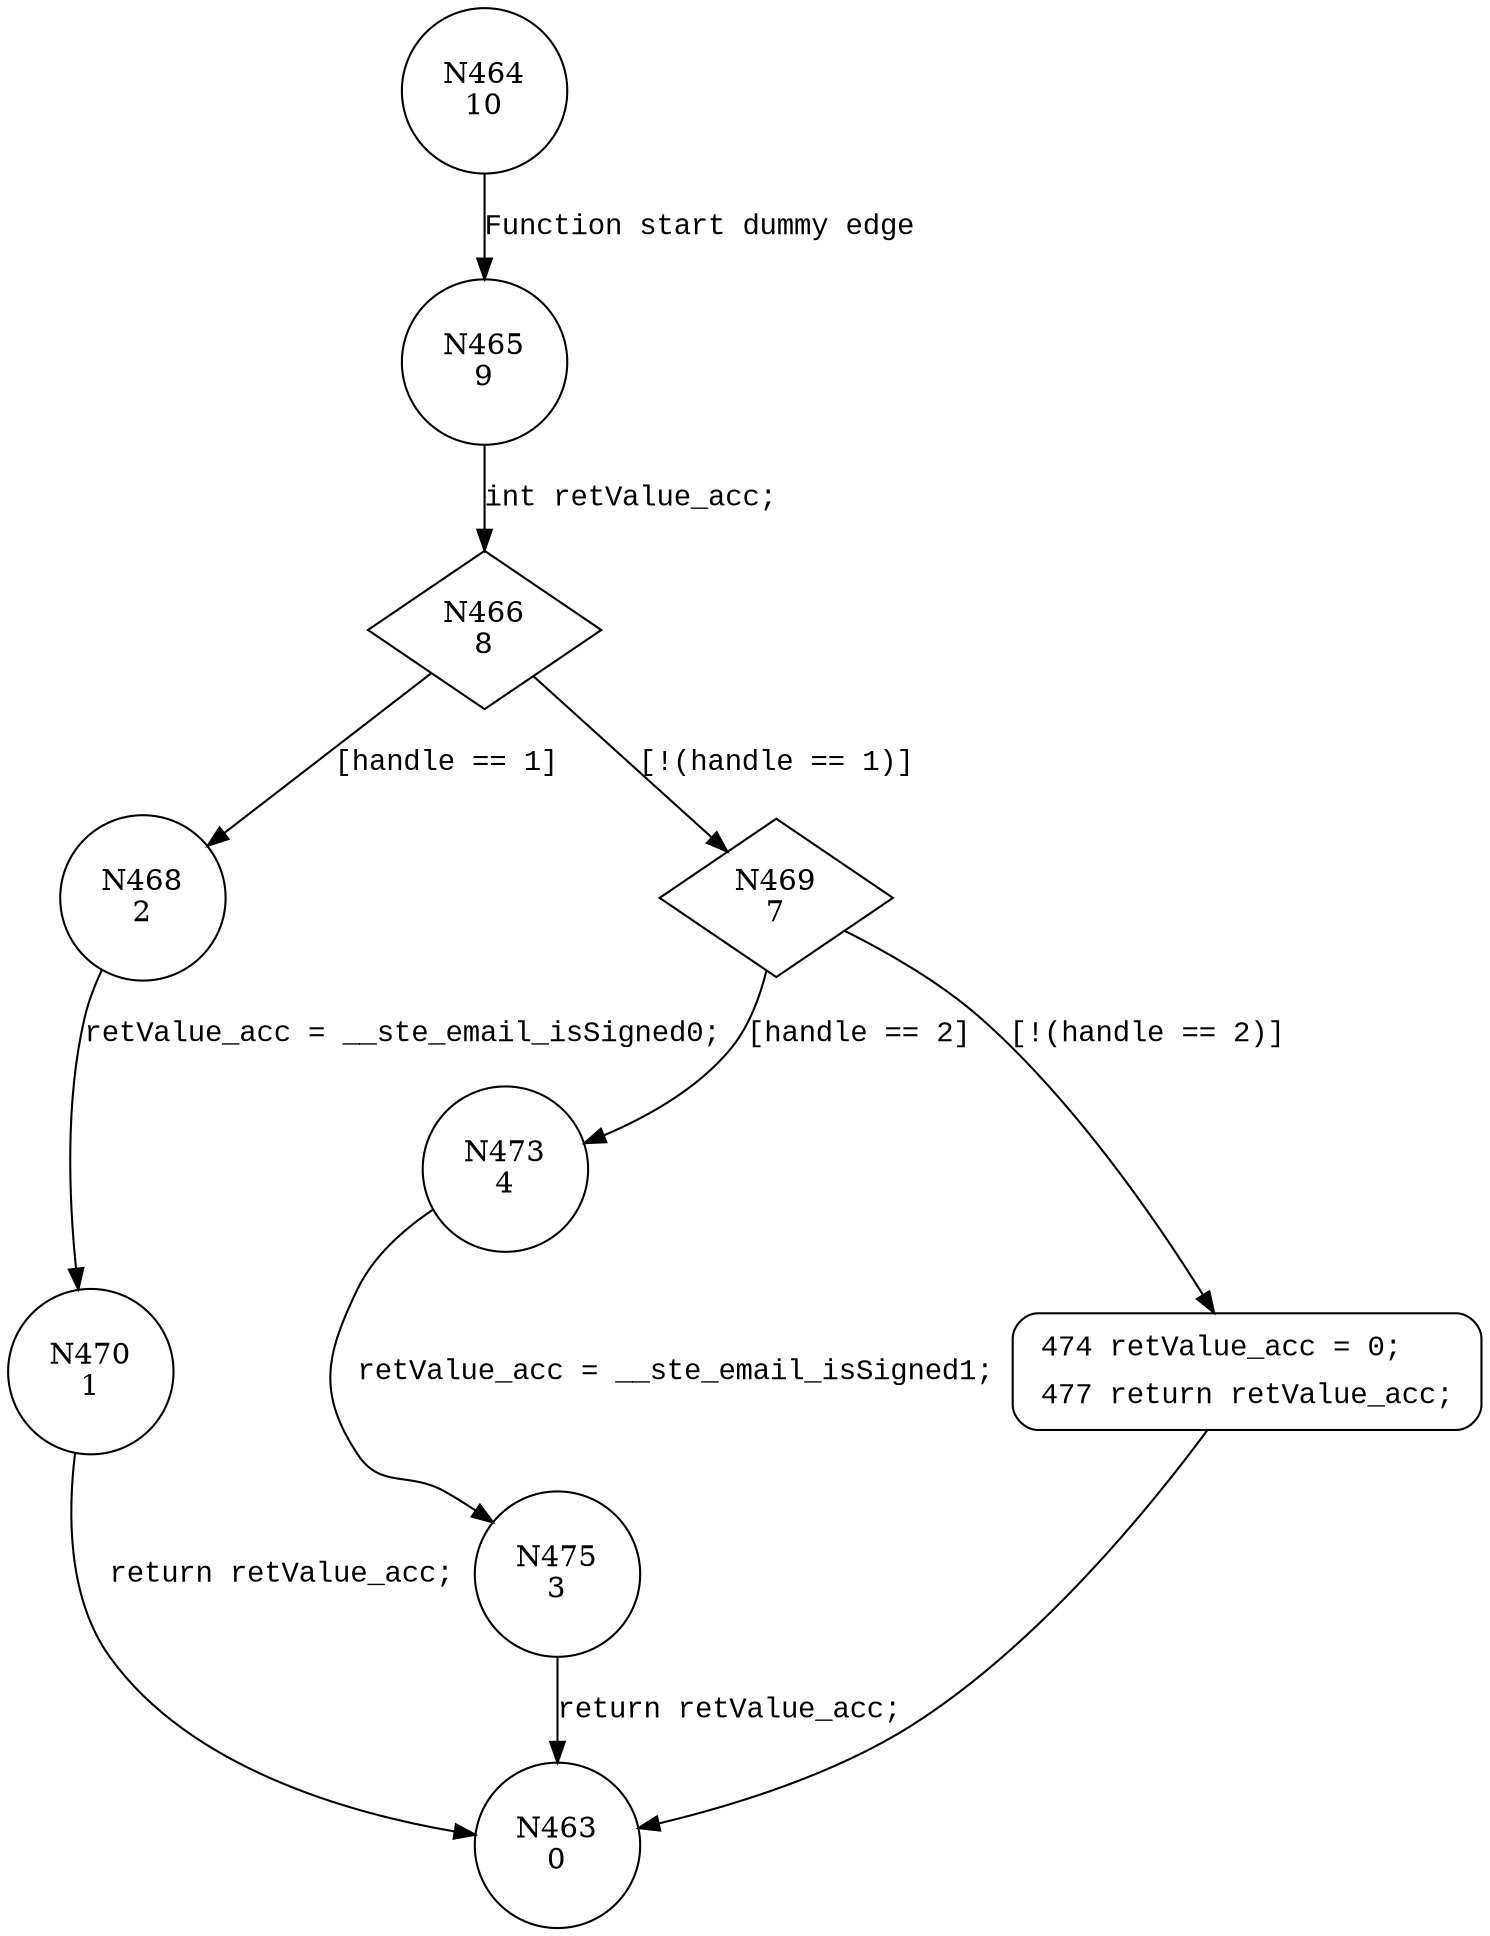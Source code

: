 digraph isSigned {
464 [shape="circle" label="N464\n10"]
465 [shape="circle" label="N465\n9"]
466 [shape="diamond" label="N466\n8"]
468 [shape="circle" label="N468\n2"]
469 [shape="diamond" label="N469\n7"]
473 [shape="circle" label="N473\n4"]
474 [shape="circle" label="N474\n6"]
475 [shape="circle" label="N475\n3"]
470 [shape="circle" label="N470\n1"]
463 [shape="circle" label="N463\n0"]
474 [style="filled,bold" penwidth="1" fillcolor="white" fontname="Courier New" shape="Mrecord" label=<<table border="0" cellborder="0" cellpadding="3" bgcolor="white"><tr><td align="right">474</td><td align="left">retValue_acc = 0;</td></tr><tr><td align="right">477</td><td align="left">return retValue_acc;</td></tr></table>>]
474 -> 463[label=""]
464 -> 465 [label="Function start dummy edge" fontname="Courier New"]
466 -> 468 [label="[handle == 1]" fontname="Courier New"]
466 -> 469 [label="[!(handle == 1)]" fontname="Courier New"]
469 -> 473 [label="[handle == 2]" fontname="Courier New"]
469 -> 474 [label="[!(handle == 2)]" fontname="Courier New"]
473 -> 475 [label="retValue_acc = __ste_email_isSigned1;" fontname="Courier New"]
468 -> 470 [label="retValue_acc = __ste_email_isSigned0;" fontname="Courier New"]
465 -> 466 [label="int retValue_acc;" fontname="Courier New"]
475 -> 463 [label="return retValue_acc;" fontname="Courier New"]
470 -> 463 [label="return retValue_acc;" fontname="Courier New"]
}